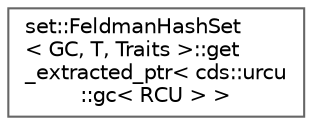 digraph "类继承关系图"
{
 // LATEX_PDF_SIZE
  bgcolor="transparent";
  edge [fontname=Helvetica,fontsize=10,labelfontname=Helvetica,labelfontsize=10];
  node [fontname=Helvetica,fontsize=10,shape=box,height=0.2,width=0.4];
  rankdir="LR";
  Node0 [id="Node000000",label="set::FeldmanHashSet\l\< GC, T, Traits \>::get\l_extracted_ptr\< cds::urcu\l::gc\< RCU \> \>",height=0.2,width=0.4,color="grey40", fillcolor="white", style="filled",URL="$structset_1_1_feldman_hash_set_1_1get__extracted__ptr_3_01cds_1_1urcu_1_1gc_3_01_r_c_u_01_4_01_4.html",tooltip=" "];
}
